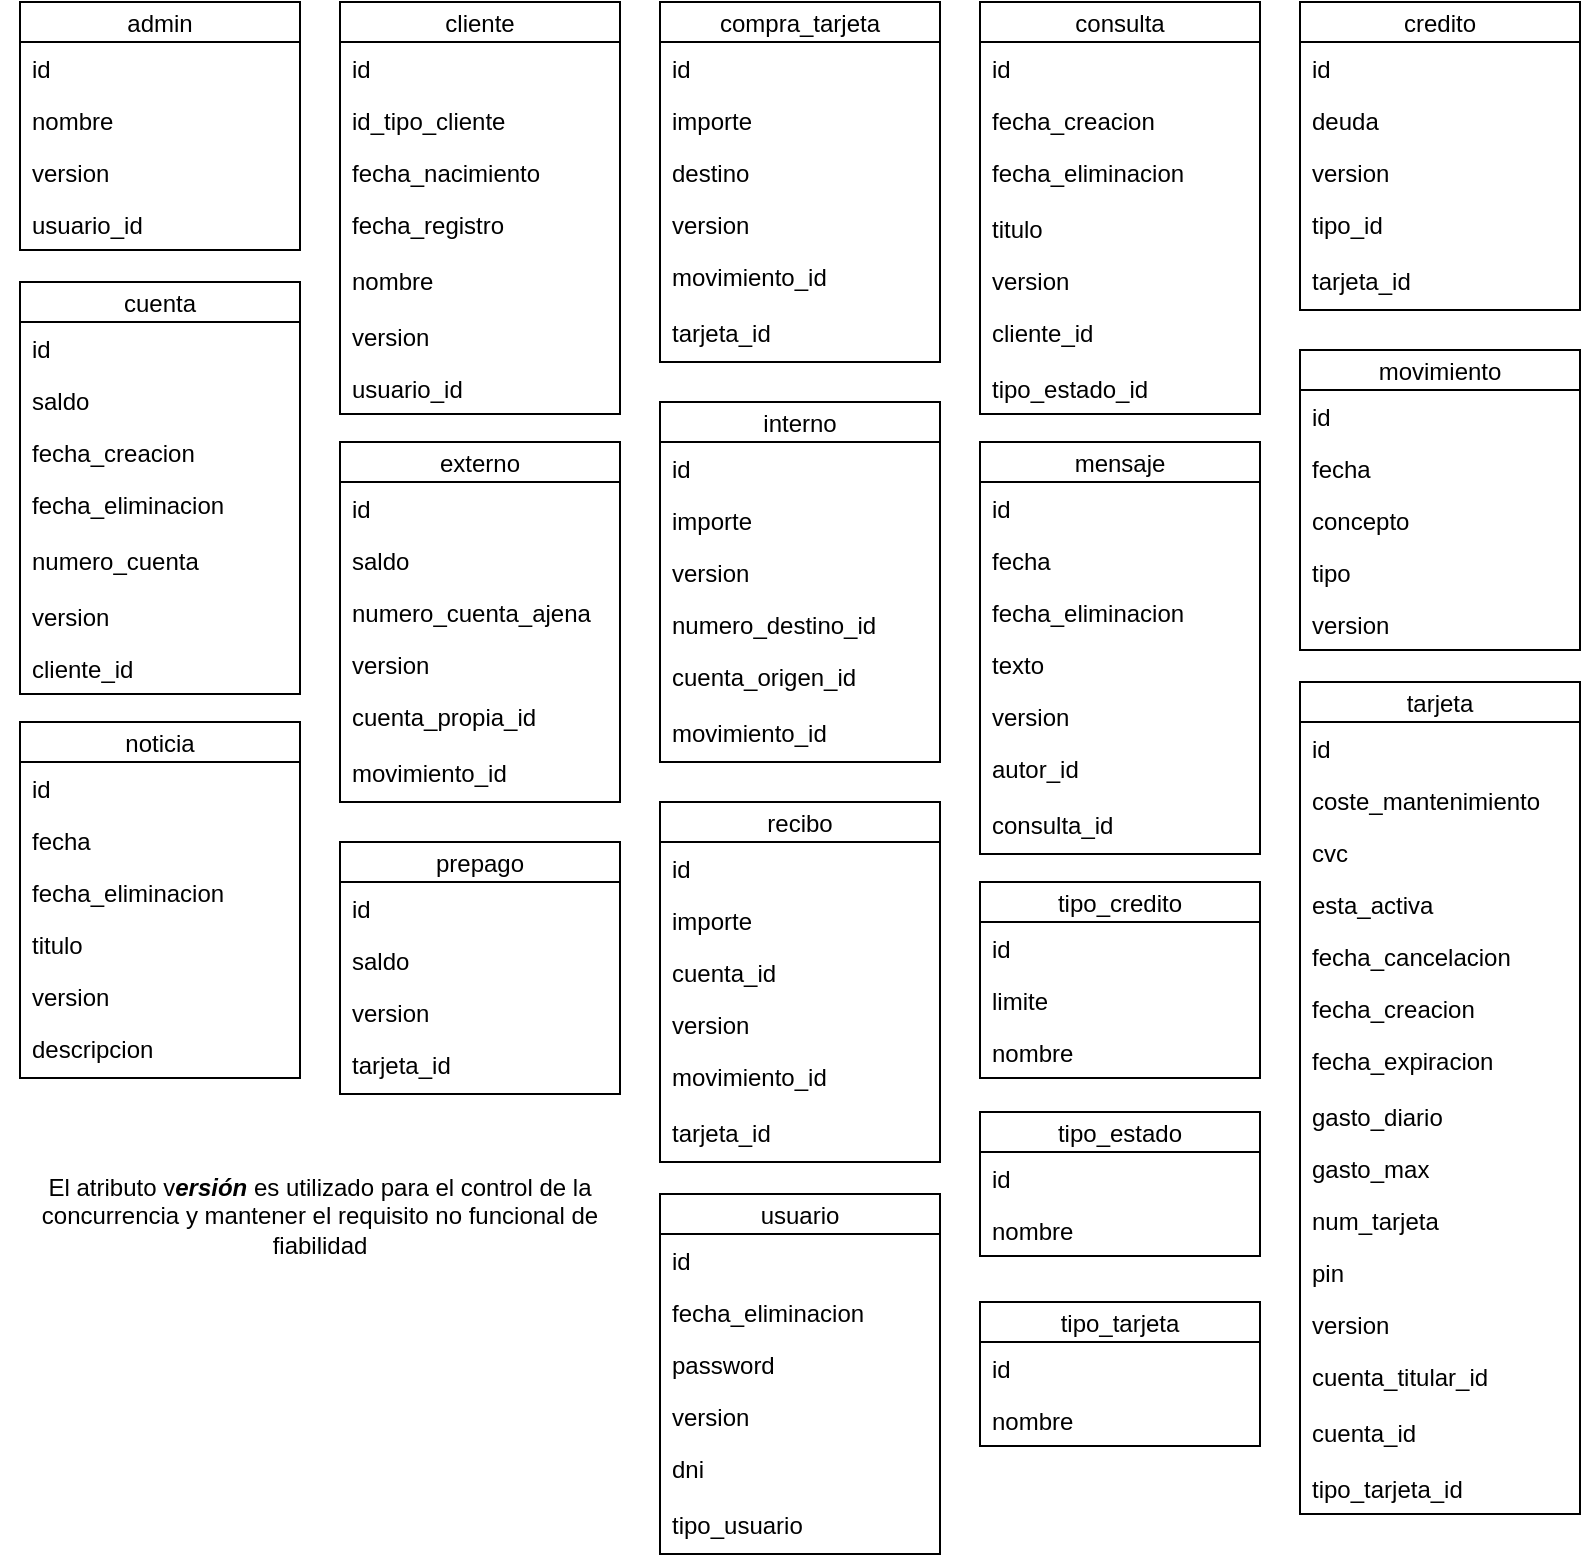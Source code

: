 <mxfile version="13.9.9" type="device"><diagram id="aLubkOLOiMjv6k60aFOc" name="Página-1"><mxGraphModel dx="1086" dy="816" grid="1" gridSize="10" guides="1" tooltips="1" connect="1" arrows="1" fold="1" page="1" pageScale="1" pageWidth="827" pageHeight="1169" math="0" shadow="0"><root><mxCell id="0"/><mxCell id="1" parent="0"/><mxCell id="wa8xPoqSaQQKz2YlcXYJ-1" value="admin" style="swimlane;fontStyle=0;childLayout=stackLayout;horizontal=1;startSize=20;fillColor=none;horizontalStack=0;resizeParent=1;resizeParentMax=0;resizeLast=0;collapsible=1;marginBottom=0;" parent="1" vertex="1"><mxGeometry x="30" y="30" width="140" height="124" as="geometry"/></mxCell><mxCell id="wa8xPoqSaQQKz2YlcXYJ-2" value="id" style="text;strokeColor=none;fillColor=none;align=left;verticalAlign=top;spacingLeft=4;spacingRight=4;overflow=hidden;rotatable=0;points=[[0,0.5],[1,0.5]];portConstraint=eastwest;" parent="wa8xPoqSaQQKz2YlcXYJ-1" vertex="1"><mxGeometry y="20" width="140" height="26" as="geometry"/></mxCell><mxCell id="wa8xPoqSaQQKz2YlcXYJ-3" value="nombre" style="text;strokeColor=none;fillColor=none;align=left;verticalAlign=top;spacingLeft=4;spacingRight=4;overflow=hidden;rotatable=0;points=[[0,0.5],[1,0.5]];portConstraint=eastwest;" parent="wa8xPoqSaQQKz2YlcXYJ-1" vertex="1"><mxGeometry y="46" width="140" height="26" as="geometry"/></mxCell><mxCell id="wa8xPoqSaQQKz2YlcXYJ-4" value="version" style="text;strokeColor=none;fillColor=none;align=left;verticalAlign=top;spacingLeft=4;spacingRight=4;overflow=hidden;rotatable=0;points=[[0,0.5],[1,0.5]];portConstraint=eastwest;" parent="wa8xPoqSaQQKz2YlcXYJ-1" vertex="1"><mxGeometry y="72" width="140" height="26" as="geometry"/></mxCell><mxCell id="wa8xPoqSaQQKz2YlcXYJ-8" value="usuario_id" style="text;strokeColor=none;fillColor=none;align=left;verticalAlign=top;spacingLeft=4;spacingRight=4;overflow=hidden;rotatable=0;points=[[0,0.5],[1,0.5]];portConstraint=eastwest;" parent="wa8xPoqSaQQKz2YlcXYJ-1" vertex="1"><mxGeometry y="98" width="140" height="26" as="geometry"/></mxCell><mxCell id="wa8xPoqSaQQKz2YlcXYJ-9" value="El atributo v&lt;b&gt;&lt;i&gt;ersión&lt;/i&gt;&lt;/b&gt; es utilizado para el control de la concurrencia y mantener el requisito no funcional de fiabilidad" style="text;html=1;strokeColor=none;fillColor=none;align=center;verticalAlign=middle;whiteSpace=wrap;rounded=0;" parent="1" vertex="1"><mxGeometry x="20" y="617" width="320" height="40" as="geometry"/></mxCell><mxCell id="wa8xPoqSaQQKz2YlcXYJ-10" value="cliente" style="swimlane;fontStyle=0;childLayout=stackLayout;horizontal=1;startSize=20;fillColor=none;horizontalStack=0;resizeParent=1;resizeParentMax=0;resizeLast=0;collapsible=1;marginBottom=0;" parent="1" vertex="1"><mxGeometry x="190" y="30" width="140" height="206" as="geometry"/></mxCell><mxCell id="wa8xPoqSaQQKz2YlcXYJ-11" value="id" style="text;strokeColor=none;fillColor=none;align=left;verticalAlign=top;spacingLeft=4;spacingRight=4;overflow=hidden;rotatable=0;points=[[0,0.5],[1,0.5]];portConstraint=eastwest;" parent="wa8xPoqSaQQKz2YlcXYJ-10" vertex="1"><mxGeometry y="20" width="140" height="26" as="geometry"/></mxCell><mxCell id="wa8xPoqSaQQKz2YlcXYJ-12" value="id_tipo_cliente" style="text;strokeColor=none;fillColor=none;align=left;verticalAlign=top;spacingLeft=4;spacingRight=4;overflow=hidden;rotatable=0;points=[[0,0.5],[1,0.5]];portConstraint=eastwest;" parent="wa8xPoqSaQQKz2YlcXYJ-10" vertex="1"><mxGeometry y="46" width="140" height="26" as="geometry"/></mxCell><mxCell id="wa8xPoqSaQQKz2YlcXYJ-15" value="fecha_nacimiento" style="text;strokeColor=none;fillColor=none;align=left;verticalAlign=top;spacingLeft=4;spacingRight=4;overflow=hidden;rotatable=0;points=[[0,0.5],[1,0.5]];portConstraint=eastwest;" parent="wa8xPoqSaQQKz2YlcXYJ-10" vertex="1"><mxGeometry y="72" width="140" height="26" as="geometry"/></mxCell><mxCell id="wa8xPoqSaQQKz2YlcXYJ-16" value="fecha_registro" style="text;strokeColor=none;fillColor=none;align=left;verticalAlign=top;spacingLeft=4;spacingRight=4;overflow=hidden;rotatable=0;points=[[0,0.5],[1,0.5]];portConstraint=eastwest;" parent="wa8xPoqSaQQKz2YlcXYJ-10" vertex="1"><mxGeometry y="98" width="140" height="28" as="geometry"/></mxCell><mxCell id="wa8xPoqSaQQKz2YlcXYJ-17" value="nombre" style="text;strokeColor=none;fillColor=none;align=left;verticalAlign=top;spacingLeft=4;spacingRight=4;overflow=hidden;rotatable=0;points=[[0,0.5],[1,0.5]];portConstraint=eastwest;" parent="wa8xPoqSaQQKz2YlcXYJ-10" vertex="1"><mxGeometry y="126" width="140" height="28" as="geometry"/></mxCell><mxCell id="wa8xPoqSaQQKz2YlcXYJ-13" value="version" style="text;strokeColor=none;fillColor=none;align=left;verticalAlign=top;spacingLeft=4;spacingRight=4;overflow=hidden;rotatable=0;points=[[0,0.5],[1,0.5]];portConstraint=eastwest;" parent="wa8xPoqSaQQKz2YlcXYJ-10" vertex="1"><mxGeometry y="154" width="140" height="26" as="geometry"/></mxCell><mxCell id="wa8xPoqSaQQKz2YlcXYJ-14" value="usuario_id" style="text;strokeColor=none;fillColor=none;align=left;verticalAlign=top;spacingLeft=4;spacingRight=4;overflow=hidden;rotatable=0;points=[[0,0.5],[1,0.5]];portConstraint=eastwest;" parent="wa8xPoqSaQQKz2YlcXYJ-10" vertex="1"><mxGeometry y="180" width="140" height="26" as="geometry"/></mxCell><mxCell id="wa8xPoqSaQQKz2YlcXYJ-18" value="compra_tarjeta" style="swimlane;fontStyle=0;childLayout=stackLayout;horizontal=1;startSize=20;fillColor=none;horizontalStack=0;resizeParent=1;resizeParentMax=0;resizeLast=0;collapsible=1;marginBottom=0;" parent="1" vertex="1"><mxGeometry x="350" y="30" width="140" height="180" as="geometry"/></mxCell><mxCell id="wa8xPoqSaQQKz2YlcXYJ-19" value="id" style="text;strokeColor=none;fillColor=none;align=left;verticalAlign=top;spacingLeft=4;spacingRight=4;overflow=hidden;rotatable=0;points=[[0,0.5],[1,0.5]];portConstraint=eastwest;" parent="wa8xPoqSaQQKz2YlcXYJ-18" vertex="1"><mxGeometry y="20" width="140" height="26" as="geometry"/></mxCell><mxCell id="wa8xPoqSaQQKz2YlcXYJ-20" value="importe" style="text;strokeColor=none;fillColor=none;align=left;verticalAlign=top;spacingLeft=4;spacingRight=4;overflow=hidden;rotatable=0;points=[[0,0.5],[1,0.5]];portConstraint=eastwest;" parent="wa8xPoqSaQQKz2YlcXYJ-18" vertex="1"><mxGeometry y="46" width="140" height="26" as="geometry"/></mxCell><mxCell id="wa8xPoqSaQQKz2YlcXYJ-21" value="destino" style="text;strokeColor=none;fillColor=none;align=left;verticalAlign=top;spacingLeft=4;spacingRight=4;overflow=hidden;rotatable=0;points=[[0,0.5],[1,0.5]];portConstraint=eastwest;" parent="wa8xPoqSaQQKz2YlcXYJ-18" vertex="1"><mxGeometry y="72" width="140" height="26" as="geometry"/></mxCell><mxCell id="wa8xPoqSaQQKz2YlcXYJ-24" value="version" style="text;strokeColor=none;fillColor=none;align=left;verticalAlign=top;spacingLeft=4;spacingRight=4;overflow=hidden;rotatable=0;points=[[0,0.5],[1,0.5]];portConstraint=eastwest;" parent="wa8xPoqSaQQKz2YlcXYJ-18" vertex="1"><mxGeometry y="98" width="140" height="26" as="geometry"/></mxCell><mxCell id="wa8xPoqSaQQKz2YlcXYJ-22" value="movimiento_id" style="text;strokeColor=none;fillColor=none;align=left;verticalAlign=top;spacingLeft=4;spacingRight=4;overflow=hidden;rotatable=0;points=[[0,0.5],[1,0.5]];portConstraint=eastwest;" parent="wa8xPoqSaQQKz2YlcXYJ-18" vertex="1"><mxGeometry y="124" width="140" height="28" as="geometry"/></mxCell><mxCell id="wa8xPoqSaQQKz2YlcXYJ-23" value="tarjeta_id" style="text;strokeColor=none;fillColor=none;align=left;verticalAlign=top;spacingLeft=4;spacingRight=4;overflow=hidden;rotatable=0;points=[[0,0.5],[1,0.5]];portConstraint=eastwest;" parent="wa8xPoqSaQQKz2YlcXYJ-18" vertex="1"><mxGeometry y="152" width="140" height="28" as="geometry"/></mxCell><mxCell id="wa8xPoqSaQQKz2YlcXYJ-26" value="consulta" style="swimlane;fontStyle=0;childLayout=stackLayout;horizontal=1;startSize=20;fillColor=none;horizontalStack=0;resizeParent=1;resizeParentMax=0;resizeLast=0;collapsible=1;marginBottom=0;" parent="1" vertex="1"><mxGeometry x="510" y="30" width="140" height="206" as="geometry"/></mxCell><mxCell id="wa8xPoqSaQQKz2YlcXYJ-27" value="id" style="text;strokeColor=none;fillColor=none;align=left;verticalAlign=top;spacingLeft=4;spacingRight=4;overflow=hidden;rotatable=0;points=[[0,0.5],[1,0.5]];portConstraint=eastwest;" parent="wa8xPoqSaQQKz2YlcXYJ-26" vertex="1"><mxGeometry y="20" width="140" height="26" as="geometry"/></mxCell><mxCell id="wa8xPoqSaQQKz2YlcXYJ-29" value="fecha_creacion" style="text;strokeColor=none;fillColor=none;align=left;verticalAlign=top;spacingLeft=4;spacingRight=4;overflow=hidden;rotatable=0;points=[[0,0.5],[1,0.5]];portConstraint=eastwest;" parent="wa8xPoqSaQQKz2YlcXYJ-26" vertex="1"><mxGeometry y="46" width="140" height="26" as="geometry"/></mxCell><mxCell id="wa8xPoqSaQQKz2YlcXYJ-30" value="fecha_eliminacion" style="text;strokeColor=none;fillColor=none;align=left;verticalAlign=top;spacingLeft=4;spacingRight=4;overflow=hidden;rotatable=0;points=[[0,0.5],[1,0.5]];portConstraint=eastwest;" parent="wa8xPoqSaQQKz2YlcXYJ-26" vertex="1"><mxGeometry y="72" width="140" height="28" as="geometry"/></mxCell><mxCell id="wa8xPoqSaQQKz2YlcXYJ-28" value="titulo" style="text;strokeColor=none;fillColor=none;align=left;verticalAlign=top;spacingLeft=4;spacingRight=4;overflow=hidden;rotatable=0;points=[[0,0.5],[1,0.5]];portConstraint=eastwest;" parent="wa8xPoqSaQQKz2YlcXYJ-26" vertex="1"><mxGeometry y="100" width="140" height="26" as="geometry"/></mxCell><mxCell id="wa8xPoqSaQQKz2YlcXYJ-32" value="version" style="text;strokeColor=none;fillColor=none;align=left;verticalAlign=top;spacingLeft=4;spacingRight=4;overflow=hidden;rotatable=0;points=[[0,0.5],[1,0.5]];portConstraint=eastwest;" parent="wa8xPoqSaQQKz2YlcXYJ-26" vertex="1"><mxGeometry y="126" width="140" height="26" as="geometry"/></mxCell><mxCell id="wa8xPoqSaQQKz2YlcXYJ-31" value="cliente_id" style="text;strokeColor=none;fillColor=none;align=left;verticalAlign=top;spacingLeft=4;spacingRight=4;overflow=hidden;rotatable=0;points=[[0,0.5],[1,0.5]];portConstraint=eastwest;" parent="wa8xPoqSaQQKz2YlcXYJ-26" vertex="1"><mxGeometry y="152" width="140" height="28" as="geometry"/></mxCell><mxCell id="wa8xPoqSaQQKz2YlcXYJ-33" value="tipo_estado_id" style="text;strokeColor=none;fillColor=none;align=left;verticalAlign=top;spacingLeft=4;spacingRight=4;overflow=hidden;rotatable=0;points=[[0,0.5],[1,0.5]];portConstraint=eastwest;" parent="wa8xPoqSaQQKz2YlcXYJ-26" vertex="1"><mxGeometry y="180" width="140" height="26" as="geometry"/></mxCell><mxCell id="wa8xPoqSaQQKz2YlcXYJ-34" value="credito" style="swimlane;fontStyle=0;childLayout=stackLayout;horizontal=1;startSize=20;fillColor=none;horizontalStack=0;resizeParent=1;resizeParentMax=0;resizeLast=0;collapsible=1;marginBottom=0;" parent="1" vertex="1"><mxGeometry x="670" y="30" width="140" height="154" as="geometry"/></mxCell><mxCell id="wa8xPoqSaQQKz2YlcXYJ-35" value="id" style="text;strokeColor=none;fillColor=none;align=left;verticalAlign=top;spacingLeft=4;spacingRight=4;overflow=hidden;rotatable=0;points=[[0,0.5],[1,0.5]];portConstraint=eastwest;" parent="wa8xPoqSaQQKz2YlcXYJ-34" vertex="1"><mxGeometry y="20" width="140" height="26" as="geometry"/></mxCell><mxCell id="wa8xPoqSaQQKz2YlcXYJ-36" value="deuda" style="text;strokeColor=none;fillColor=none;align=left;verticalAlign=top;spacingLeft=4;spacingRight=4;overflow=hidden;rotatable=0;points=[[0,0.5],[1,0.5]];portConstraint=eastwest;" parent="wa8xPoqSaQQKz2YlcXYJ-34" vertex="1"><mxGeometry y="46" width="140" height="26" as="geometry"/></mxCell><mxCell id="wa8xPoqSaQQKz2YlcXYJ-38" value="version" style="text;strokeColor=none;fillColor=none;align=left;verticalAlign=top;spacingLeft=4;spacingRight=4;overflow=hidden;rotatable=0;points=[[0,0.5],[1,0.5]];portConstraint=eastwest;" parent="wa8xPoqSaQQKz2YlcXYJ-34" vertex="1"><mxGeometry y="72" width="140" height="26" as="geometry"/></mxCell><mxCell id="wa8xPoqSaQQKz2YlcXYJ-39" value="tipo_id" style="text;strokeColor=none;fillColor=none;align=left;verticalAlign=top;spacingLeft=4;spacingRight=4;overflow=hidden;rotatable=0;points=[[0,0.5],[1,0.5]];portConstraint=eastwest;" parent="wa8xPoqSaQQKz2YlcXYJ-34" vertex="1"><mxGeometry y="98" width="140" height="28" as="geometry"/></mxCell><mxCell id="wa8xPoqSaQQKz2YlcXYJ-40" value="tarjeta_id" style="text;strokeColor=none;fillColor=none;align=left;verticalAlign=top;spacingLeft=4;spacingRight=4;overflow=hidden;rotatable=0;points=[[0,0.5],[1,0.5]];portConstraint=eastwest;" parent="wa8xPoqSaQQKz2YlcXYJ-34" vertex="1"><mxGeometry y="126" width="140" height="28" as="geometry"/></mxCell><mxCell id="wa8xPoqSaQQKz2YlcXYJ-41" value="cuenta" style="swimlane;fontStyle=0;childLayout=stackLayout;horizontal=1;startSize=20;fillColor=none;horizontalStack=0;resizeParent=1;resizeParentMax=0;resizeLast=0;collapsible=1;marginBottom=0;" parent="1" vertex="1"><mxGeometry x="30" y="170" width="140" height="206" as="geometry"/></mxCell><mxCell id="wa8xPoqSaQQKz2YlcXYJ-42" value="id" style="text;strokeColor=none;fillColor=none;align=left;verticalAlign=top;spacingLeft=4;spacingRight=4;overflow=hidden;rotatable=0;points=[[0,0.5],[1,0.5]];portConstraint=eastwest;" parent="wa8xPoqSaQQKz2YlcXYJ-41" vertex="1"><mxGeometry y="20" width="140" height="26" as="geometry"/></mxCell><mxCell id="wa8xPoqSaQQKz2YlcXYJ-43" value="saldo" style="text;strokeColor=none;fillColor=none;align=left;verticalAlign=top;spacingLeft=4;spacingRight=4;overflow=hidden;rotatable=0;points=[[0,0.5],[1,0.5]];portConstraint=eastwest;" parent="wa8xPoqSaQQKz2YlcXYJ-41" vertex="1"><mxGeometry y="46" width="140" height="26" as="geometry"/></mxCell><mxCell id="wa8xPoqSaQQKz2YlcXYJ-44" value="fecha_creacion" style="text;strokeColor=none;fillColor=none;align=left;verticalAlign=top;spacingLeft=4;spacingRight=4;overflow=hidden;rotatable=0;points=[[0,0.5],[1,0.5]];portConstraint=eastwest;" parent="wa8xPoqSaQQKz2YlcXYJ-41" vertex="1"><mxGeometry y="72" width="140" height="26" as="geometry"/></mxCell><mxCell id="wa8xPoqSaQQKz2YlcXYJ-45" value="fecha_eliminacion" style="text;strokeColor=none;fillColor=none;align=left;verticalAlign=top;spacingLeft=4;spacingRight=4;overflow=hidden;rotatable=0;points=[[0,0.5],[1,0.5]];portConstraint=eastwest;" parent="wa8xPoqSaQQKz2YlcXYJ-41" vertex="1"><mxGeometry y="98" width="140" height="28" as="geometry"/></mxCell><mxCell id="wa8xPoqSaQQKz2YlcXYJ-46" value="numero_cuenta" style="text;strokeColor=none;fillColor=none;align=left;verticalAlign=top;spacingLeft=4;spacingRight=4;overflow=hidden;rotatable=0;points=[[0,0.5],[1,0.5]];portConstraint=eastwest;" parent="wa8xPoqSaQQKz2YlcXYJ-41" vertex="1"><mxGeometry y="126" width="140" height="28" as="geometry"/></mxCell><mxCell id="wa8xPoqSaQQKz2YlcXYJ-47" value="version" style="text;strokeColor=none;fillColor=none;align=left;verticalAlign=top;spacingLeft=4;spacingRight=4;overflow=hidden;rotatable=0;points=[[0,0.5],[1,0.5]];portConstraint=eastwest;" parent="wa8xPoqSaQQKz2YlcXYJ-41" vertex="1"><mxGeometry y="154" width="140" height="26" as="geometry"/></mxCell><mxCell id="wa8xPoqSaQQKz2YlcXYJ-48" value="cliente_id" style="text;strokeColor=none;fillColor=none;align=left;verticalAlign=top;spacingLeft=4;spacingRight=4;overflow=hidden;rotatable=0;points=[[0,0.5],[1,0.5]];portConstraint=eastwest;" parent="wa8xPoqSaQQKz2YlcXYJ-41" vertex="1"><mxGeometry y="180" width="140" height="26" as="geometry"/></mxCell><mxCell id="wa8xPoqSaQQKz2YlcXYJ-49" value="externo" style="swimlane;fontStyle=0;childLayout=stackLayout;horizontal=1;startSize=20;fillColor=none;horizontalStack=0;resizeParent=1;resizeParentMax=0;resizeLast=0;collapsible=1;marginBottom=0;" parent="1" vertex="1"><mxGeometry x="190" y="250" width="140" height="180" as="geometry"/></mxCell><mxCell id="wa8xPoqSaQQKz2YlcXYJ-50" value="id" style="text;strokeColor=none;fillColor=none;align=left;verticalAlign=top;spacingLeft=4;spacingRight=4;overflow=hidden;rotatable=0;points=[[0,0.5],[1,0.5]];portConstraint=eastwest;" parent="wa8xPoqSaQQKz2YlcXYJ-49" vertex="1"><mxGeometry y="20" width="140" height="26" as="geometry"/></mxCell><mxCell id="wa8xPoqSaQQKz2YlcXYJ-51" value="saldo" style="text;strokeColor=none;fillColor=none;align=left;verticalAlign=top;spacingLeft=4;spacingRight=4;overflow=hidden;rotatable=0;points=[[0,0.5],[1,0.5]];portConstraint=eastwest;" parent="wa8xPoqSaQQKz2YlcXYJ-49" vertex="1"><mxGeometry y="46" width="140" height="26" as="geometry"/></mxCell><mxCell id="wa8xPoqSaQQKz2YlcXYJ-52" value="numero_cuenta_ajena" style="text;strokeColor=none;fillColor=none;align=left;verticalAlign=top;spacingLeft=4;spacingRight=4;overflow=hidden;rotatable=0;points=[[0,0.5],[1,0.5]];portConstraint=eastwest;" parent="wa8xPoqSaQQKz2YlcXYJ-49" vertex="1"><mxGeometry y="72" width="140" height="26" as="geometry"/></mxCell><mxCell id="wa8xPoqSaQQKz2YlcXYJ-55" value="version" style="text;strokeColor=none;fillColor=none;align=left;verticalAlign=top;spacingLeft=4;spacingRight=4;overflow=hidden;rotatable=0;points=[[0,0.5],[1,0.5]];portConstraint=eastwest;" parent="wa8xPoqSaQQKz2YlcXYJ-49" vertex="1"><mxGeometry y="98" width="140" height="26" as="geometry"/></mxCell><mxCell id="wa8xPoqSaQQKz2YlcXYJ-53" value="cuenta_propia_id" style="text;strokeColor=none;fillColor=none;align=left;verticalAlign=top;spacingLeft=4;spacingRight=4;overflow=hidden;rotatable=0;points=[[0,0.5],[1,0.5]];portConstraint=eastwest;" parent="wa8xPoqSaQQKz2YlcXYJ-49" vertex="1"><mxGeometry y="124" width="140" height="28" as="geometry"/></mxCell><mxCell id="wa8xPoqSaQQKz2YlcXYJ-54" value="movimiento_id" style="text;strokeColor=none;fillColor=none;align=left;verticalAlign=top;spacingLeft=4;spacingRight=4;overflow=hidden;rotatable=0;points=[[0,0.5],[1,0.5]];portConstraint=eastwest;" parent="wa8xPoqSaQQKz2YlcXYJ-49" vertex="1"><mxGeometry y="152" width="140" height="28" as="geometry"/></mxCell><mxCell id="wa8xPoqSaQQKz2YlcXYJ-57" value="interno" style="swimlane;fontStyle=0;childLayout=stackLayout;horizontal=1;startSize=20;fillColor=none;horizontalStack=0;resizeParent=1;resizeParentMax=0;resizeLast=0;collapsible=1;marginBottom=0;" parent="1" vertex="1"><mxGeometry x="350" y="230" width="140" height="180" as="geometry"/></mxCell><mxCell id="wa8xPoqSaQQKz2YlcXYJ-58" value="id" style="text;strokeColor=none;fillColor=none;align=left;verticalAlign=top;spacingLeft=4;spacingRight=4;overflow=hidden;rotatable=0;points=[[0,0.5],[1,0.5]];portConstraint=eastwest;" parent="wa8xPoqSaQQKz2YlcXYJ-57" vertex="1"><mxGeometry y="20" width="140" height="26" as="geometry"/></mxCell><mxCell id="wa8xPoqSaQQKz2YlcXYJ-59" value="importe" style="text;strokeColor=none;fillColor=none;align=left;verticalAlign=top;spacingLeft=4;spacingRight=4;overflow=hidden;rotatable=0;points=[[0,0.5],[1,0.5]];portConstraint=eastwest;" parent="wa8xPoqSaQQKz2YlcXYJ-57" vertex="1"><mxGeometry y="46" width="140" height="26" as="geometry"/></mxCell><mxCell id="wa8xPoqSaQQKz2YlcXYJ-61" value="version" style="text;strokeColor=none;fillColor=none;align=left;verticalAlign=top;spacingLeft=4;spacingRight=4;overflow=hidden;rotatable=0;points=[[0,0.5],[1,0.5]];portConstraint=eastwest;" parent="wa8xPoqSaQQKz2YlcXYJ-57" vertex="1"><mxGeometry y="72" width="140" height="26" as="geometry"/></mxCell><mxCell id="wa8xPoqSaQQKz2YlcXYJ-60" value="numero_destino_id" style="text;strokeColor=none;fillColor=none;align=left;verticalAlign=top;spacingLeft=4;spacingRight=4;overflow=hidden;rotatable=0;points=[[0,0.5],[1,0.5]];portConstraint=eastwest;" parent="wa8xPoqSaQQKz2YlcXYJ-57" vertex="1"><mxGeometry y="98" width="140" height="26" as="geometry"/></mxCell><mxCell id="wa8xPoqSaQQKz2YlcXYJ-62" value="cuenta_origen_id" style="text;strokeColor=none;fillColor=none;align=left;verticalAlign=top;spacingLeft=4;spacingRight=4;overflow=hidden;rotatable=0;points=[[0,0.5],[1,0.5]];portConstraint=eastwest;" parent="wa8xPoqSaQQKz2YlcXYJ-57" vertex="1"><mxGeometry y="124" width="140" height="28" as="geometry"/></mxCell><mxCell id="wa8xPoqSaQQKz2YlcXYJ-63" value="movimiento_id" style="text;strokeColor=none;fillColor=none;align=left;verticalAlign=top;spacingLeft=4;spacingRight=4;overflow=hidden;rotatable=0;points=[[0,0.5],[1,0.5]];portConstraint=eastwest;" parent="wa8xPoqSaQQKz2YlcXYJ-57" vertex="1"><mxGeometry y="152" width="140" height="28" as="geometry"/></mxCell><mxCell id="wa8xPoqSaQQKz2YlcXYJ-64" value="mensaje" style="swimlane;fontStyle=0;childLayout=stackLayout;horizontal=1;startSize=20;fillColor=none;horizontalStack=0;resizeParent=1;resizeParentMax=0;resizeLast=0;collapsible=1;marginBottom=0;" parent="1" vertex="1"><mxGeometry x="510" y="250" width="140" height="206" as="geometry"/></mxCell><mxCell id="wa8xPoqSaQQKz2YlcXYJ-65" value="id" style="text;strokeColor=none;fillColor=none;align=left;verticalAlign=top;spacingLeft=4;spacingRight=4;overflow=hidden;rotatable=0;points=[[0,0.5],[1,0.5]];portConstraint=eastwest;" parent="wa8xPoqSaQQKz2YlcXYJ-64" vertex="1"><mxGeometry y="20" width="140" height="26" as="geometry"/></mxCell><mxCell id="wa8xPoqSaQQKz2YlcXYJ-66" value="fecha" style="text;strokeColor=none;fillColor=none;align=left;verticalAlign=top;spacingLeft=4;spacingRight=4;overflow=hidden;rotatable=0;points=[[0,0.5],[1,0.5]];portConstraint=eastwest;" parent="wa8xPoqSaQQKz2YlcXYJ-64" vertex="1"><mxGeometry y="46" width="140" height="26" as="geometry"/></mxCell><mxCell id="wa8xPoqSaQQKz2YlcXYJ-68" value="fecha_eliminacion" style="text;strokeColor=none;fillColor=none;align=left;verticalAlign=top;spacingLeft=4;spacingRight=4;overflow=hidden;rotatable=0;points=[[0,0.5],[1,0.5]];portConstraint=eastwest;" parent="wa8xPoqSaQQKz2YlcXYJ-64" vertex="1"><mxGeometry y="72" width="140" height="26" as="geometry"/></mxCell><mxCell id="wa8xPoqSaQQKz2YlcXYJ-67" value="texto" style="text;strokeColor=none;fillColor=none;align=left;verticalAlign=top;spacingLeft=4;spacingRight=4;overflow=hidden;rotatable=0;points=[[0,0.5],[1,0.5]];portConstraint=eastwest;" parent="wa8xPoqSaQQKz2YlcXYJ-64" vertex="1"><mxGeometry y="98" width="140" height="26" as="geometry"/></mxCell><mxCell id="wa8xPoqSaQQKz2YlcXYJ-71" value="version" style="text;strokeColor=none;fillColor=none;align=left;verticalAlign=top;spacingLeft=4;spacingRight=4;overflow=hidden;rotatable=0;points=[[0,0.5],[1,0.5]];portConstraint=eastwest;" parent="wa8xPoqSaQQKz2YlcXYJ-64" vertex="1"><mxGeometry y="124" width="140" height="26" as="geometry"/></mxCell><mxCell id="wa8xPoqSaQQKz2YlcXYJ-69" value="autor_id" style="text;strokeColor=none;fillColor=none;align=left;verticalAlign=top;spacingLeft=4;spacingRight=4;overflow=hidden;rotatable=0;points=[[0,0.5],[1,0.5]];portConstraint=eastwest;" parent="wa8xPoqSaQQKz2YlcXYJ-64" vertex="1"><mxGeometry y="150" width="140" height="28" as="geometry"/></mxCell><mxCell id="wa8xPoqSaQQKz2YlcXYJ-70" value="consulta_id" style="text;strokeColor=none;fillColor=none;align=left;verticalAlign=top;spacingLeft=4;spacingRight=4;overflow=hidden;rotatable=0;points=[[0,0.5],[1,0.5]];portConstraint=eastwest;" parent="wa8xPoqSaQQKz2YlcXYJ-64" vertex="1"><mxGeometry y="178" width="140" height="28" as="geometry"/></mxCell><mxCell id="wa8xPoqSaQQKz2YlcXYJ-72" value="movimiento" style="swimlane;fontStyle=0;childLayout=stackLayout;horizontal=1;startSize=20;fillColor=none;horizontalStack=0;resizeParent=1;resizeParentMax=0;resizeLast=0;collapsible=1;marginBottom=0;" parent="1" vertex="1"><mxGeometry x="670" y="204" width="140" height="150" as="geometry"/></mxCell><mxCell id="wa8xPoqSaQQKz2YlcXYJ-73" value="id" style="text;strokeColor=none;fillColor=none;align=left;verticalAlign=top;spacingLeft=4;spacingRight=4;overflow=hidden;rotatable=0;points=[[0,0.5],[1,0.5]];portConstraint=eastwest;" parent="wa8xPoqSaQQKz2YlcXYJ-72" vertex="1"><mxGeometry y="20" width="140" height="26" as="geometry"/></mxCell><mxCell id="wa8xPoqSaQQKz2YlcXYJ-74" value="fecha" style="text;strokeColor=none;fillColor=none;align=left;verticalAlign=top;spacingLeft=4;spacingRight=4;overflow=hidden;rotatable=0;points=[[0,0.5],[1,0.5]];portConstraint=eastwest;" parent="wa8xPoqSaQQKz2YlcXYJ-72" vertex="1"><mxGeometry y="46" width="140" height="26" as="geometry"/></mxCell><mxCell id="wa8xPoqSaQQKz2YlcXYJ-75" value="concepto" style="text;strokeColor=none;fillColor=none;align=left;verticalAlign=top;spacingLeft=4;spacingRight=4;overflow=hidden;rotatable=0;points=[[0,0.5],[1,0.5]];portConstraint=eastwest;" parent="wa8xPoqSaQQKz2YlcXYJ-72" vertex="1"><mxGeometry y="72" width="140" height="26" as="geometry"/></mxCell><mxCell id="wa8xPoqSaQQKz2YlcXYJ-76" value="tipo" style="text;strokeColor=none;fillColor=none;align=left;verticalAlign=top;spacingLeft=4;spacingRight=4;overflow=hidden;rotatable=0;points=[[0,0.5],[1,0.5]];portConstraint=eastwest;" parent="wa8xPoqSaQQKz2YlcXYJ-72" vertex="1"><mxGeometry y="98" width="140" height="26" as="geometry"/></mxCell><mxCell id="wa8xPoqSaQQKz2YlcXYJ-77" value="version" style="text;strokeColor=none;fillColor=none;align=left;verticalAlign=top;spacingLeft=4;spacingRight=4;overflow=hidden;rotatable=0;points=[[0,0.5],[1,0.5]];portConstraint=eastwest;" parent="wa8xPoqSaQQKz2YlcXYJ-72" vertex="1"><mxGeometry y="124" width="140" height="26" as="geometry"/></mxCell><mxCell id="wa8xPoqSaQQKz2YlcXYJ-80" value="noticia" style="swimlane;fontStyle=0;childLayout=stackLayout;horizontal=1;startSize=20;fillColor=none;horizontalStack=0;resizeParent=1;resizeParentMax=0;resizeLast=0;collapsible=1;marginBottom=0;" parent="1" vertex="1"><mxGeometry x="30" y="390" width="140" height="178" as="geometry"/></mxCell><mxCell id="wa8xPoqSaQQKz2YlcXYJ-81" value="id" style="text;strokeColor=none;fillColor=none;align=left;verticalAlign=top;spacingLeft=4;spacingRight=4;overflow=hidden;rotatable=0;points=[[0,0.5],[1,0.5]];portConstraint=eastwest;" parent="wa8xPoqSaQQKz2YlcXYJ-80" vertex="1"><mxGeometry y="20" width="140" height="26" as="geometry"/></mxCell><mxCell id="wa8xPoqSaQQKz2YlcXYJ-82" value="fecha" style="text;strokeColor=none;fillColor=none;align=left;verticalAlign=top;spacingLeft=4;spacingRight=4;overflow=hidden;rotatable=0;points=[[0,0.5],[1,0.5]];portConstraint=eastwest;" parent="wa8xPoqSaQQKz2YlcXYJ-80" vertex="1"><mxGeometry y="46" width="140" height="26" as="geometry"/></mxCell><mxCell id="wa8xPoqSaQQKz2YlcXYJ-83" value="fecha_eliminacion" style="text;strokeColor=none;fillColor=none;align=left;verticalAlign=top;spacingLeft=4;spacingRight=4;overflow=hidden;rotatable=0;points=[[0,0.5],[1,0.5]];portConstraint=eastwest;" parent="wa8xPoqSaQQKz2YlcXYJ-80" vertex="1"><mxGeometry y="72" width="140" height="26" as="geometry"/></mxCell><mxCell id="wa8xPoqSaQQKz2YlcXYJ-84" value="titulo" style="text;strokeColor=none;fillColor=none;align=left;verticalAlign=top;spacingLeft=4;spacingRight=4;overflow=hidden;rotatable=0;points=[[0,0.5],[1,0.5]];portConstraint=eastwest;" parent="wa8xPoqSaQQKz2YlcXYJ-80" vertex="1"><mxGeometry y="98" width="140" height="26" as="geometry"/></mxCell><mxCell id="wa8xPoqSaQQKz2YlcXYJ-85" value="version" style="text;strokeColor=none;fillColor=none;align=left;verticalAlign=top;spacingLeft=4;spacingRight=4;overflow=hidden;rotatable=0;points=[[0,0.5],[1,0.5]];portConstraint=eastwest;" parent="wa8xPoqSaQQKz2YlcXYJ-80" vertex="1"><mxGeometry y="124" width="140" height="26" as="geometry"/></mxCell><mxCell id="wa8xPoqSaQQKz2YlcXYJ-86" value="descripcion" style="text;strokeColor=none;fillColor=none;align=left;verticalAlign=top;spacingLeft=4;spacingRight=4;overflow=hidden;rotatable=0;points=[[0,0.5],[1,0.5]];portConstraint=eastwest;" parent="wa8xPoqSaQQKz2YlcXYJ-80" vertex="1"><mxGeometry y="150" width="140" height="28" as="geometry"/></mxCell><mxCell id="wa8xPoqSaQQKz2YlcXYJ-88" value="prepago" style="swimlane;fontStyle=0;childLayout=stackLayout;horizontal=1;startSize=20;fillColor=none;horizontalStack=0;resizeParent=1;resizeParentMax=0;resizeLast=0;collapsible=1;marginBottom=0;" parent="1" vertex="1"><mxGeometry x="190" y="450" width="140" height="126" as="geometry"/></mxCell><mxCell id="wa8xPoqSaQQKz2YlcXYJ-89" value="id" style="text;strokeColor=none;fillColor=none;align=left;verticalAlign=top;spacingLeft=4;spacingRight=4;overflow=hidden;rotatable=0;points=[[0,0.5],[1,0.5]];portConstraint=eastwest;" parent="wa8xPoqSaQQKz2YlcXYJ-88" vertex="1"><mxGeometry y="20" width="140" height="26" as="geometry"/></mxCell><mxCell id="wa8xPoqSaQQKz2YlcXYJ-90" value="saldo" style="text;strokeColor=none;fillColor=none;align=left;verticalAlign=top;spacingLeft=4;spacingRight=4;overflow=hidden;rotatable=0;points=[[0,0.5],[1,0.5]];portConstraint=eastwest;" parent="wa8xPoqSaQQKz2YlcXYJ-88" vertex="1"><mxGeometry y="46" width="140" height="26" as="geometry"/></mxCell><mxCell id="wa8xPoqSaQQKz2YlcXYJ-93" value="version" style="text;strokeColor=none;fillColor=none;align=left;verticalAlign=top;spacingLeft=4;spacingRight=4;overflow=hidden;rotatable=0;points=[[0,0.5],[1,0.5]];portConstraint=eastwest;" parent="wa8xPoqSaQQKz2YlcXYJ-88" vertex="1"><mxGeometry y="72" width="140" height="26" as="geometry"/></mxCell><mxCell id="wa8xPoqSaQQKz2YlcXYJ-94" value="tarjeta_id" style="text;strokeColor=none;fillColor=none;align=left;verticalAlign=top;spacingLeft=4;spacingRight=4;overflow=hidden;rotatable=0;points=[[0,0.5],[1,0.5]];portConstraint=eastwest;" parent="wa8xPoqSaQQKz2YlcXYJ-88" vertex="1"><mxGeometry y="98" width="140" height="28" as="geometry"/></mxCell><mxCell id="wa8xPoqSaQQKz2YlcXYJ-95" value="recibo" style="swimlane;fontStyle=0;childLayout=stackLayout;horizontal=1;startSize=20;fillColor=none;horizontalStack=0;resizeParent=1;resizeParentMax=0;resizeLast=0;collapsible=1;marginBottom=0;" parent="1" vertex="1"><mxGeometry x="350" y="430" width="140" height="180" as="geometry"/></mxCell><mxCell id="wa8xPoqSaQQKz2YlcXYJ-96" value="id" style="text;strokeColor=none;fillColor=none;align=left;verticalAlign=top;spacingLeft=4;spacingRight=4;overflow=hidden;rotatable=0;points=[[0,0.5],[1,0.5]];portConstraint=eastwest;" parent="wa8xPoqSaQQKz2YlcXYJ-95" vertex="1"><mxGeometry y="20" width="140" height="26" as="geometry"/></mxCell><mxCell id="wa8xPoqSaQQKz2YlcXYJ-97" value="importe" style="text;strokeColor=none;fillColor=none;align=left;verticalAlign=top;spacingLeft=4;spacingRight=4;overflow=hidden;rotatable=0;points=[[0,0.5],[1,0.5]];portConstraint=eastwest;" parent="wa8xPoqSaQQKz2YlcXYJ-95" vertex="1"><mxGeometry y="46" width="140" height="26" as="geometry"/></mxCell><mxCell id="wa8xPoqSaQQKz2YlcXYJ-98" value="cuenta_id" style="text;strokeColor=none;fillColor=none;align=left;verticalAlign=top;spacingLeft=4;spacingRight=4;overflow=hidden;rotatable=0;points=[[0,0.5],[1,0.5]];portConstraint=eastwest;" parent="wa8xPoqSaQQKz2YlcXYJ-95" vertex="1"><mxGeometry y="72" width="140" height="26" as="geometry"/></mxCell><mxCell id="wa8xPoqSaQQKz2YlcXYJ-99" value="version" style="text;strokeColor=none;fillColor=none;align=left;verticalAlign=top;spacingLeft=4;spacingRight=4;overflow=hidden;rotatable=0;points=[[0,0.5],[1,0.5]];portConstraint=eastwest;" parent="wa8xPoqSaQQKz2YlcXYJ-95" vertex="1"><mxGeometry y="98" width="140" height="26" as="geometry"/></mxCell><mxCell id="wa8xPoqSaQQKz2YlcXYJ-100" value="movimiento_id" style="text;strokeColor=none;fillColor=none;align=left;verticalAlign=top;spacingLeft=4;spacingRight=4;overflow=hidden;rotatable=0;points=[[0,0.5],[1,0.5]];portConstraint=eastwest;" parent="wa8xPoqSaQQKz2YlcXYJ-95" vertex="1"><mxGeometry y="124" width="140" height="28" as="geometry"/></mxCell><mxCell id="wa8xPoqSaQQKz2YlcXYJ-101" value="tarjeta_id" style="text;strokeColor=none;fillColor=none;align=left;verticalAlign=top;spacingLeft=4;spacingRight=4;overflow=hidden;rotatable=0;points=[[0,0.5],[1,0.5]];portConstraint=eastwest;" parent="wa8xPoqSaQQKz2YlcXYJ-95" vertex="1"><mxGeometry y="152" width="140" height="28" as="geometry"/></mxCell><mxCell id="wa8xPoqSaQQKz2YlcXYJ-102" value="tarjeta" style="swimlane;fontStyle=0;childLayout=stackLayout;horizontal=1;startSize=20;fillColor=none;horizontalStack=0;resizeParent=1;resizeParentMax=0;resizeLast=0;collapsible=1;marginBottom=0;" parent="1" vertex="1"><mxGeometry x="670" y="370" width="140" height="416" as="geometry"/></mxCell><mxCell id="wa8xPoqSaQQKz2YlcXYJ-103" value="id" style="text;strokeColor=none;fillColor=none;align=left;verticalAlign=top;spacingLeft=4;spacingRight=4;overflow=hidden;rotatable=0;points=[[0,0.5],[1,0.5]];portConstraint=eastwest;" parent="wa8xPoqSaQQKz2YlcXYJ-102" vertex="1"><mxGeometry y="20" width="140" height="26" as="geometry"/></mxCell><mxCell id="wa8xPoqSaQQKz2YlcXYJ-110" value="coste_mantenimiento" style="text;strokeColor=none;fillColor=none;align=left;verticalAlign=top;spacingLeft=4;spacingRight=4;overflow=hidden;rotatable=0;points=[[0,0.5],[1,0.5]];portConstraint=eastwest;" parent="wa8xPoqSaQQKz2YlcXYJ-102" vertex="1"><mxGeometry y="46" width="140" height="26" as="geometry"/></mxCell><mxCell id="wa8xPoqSaQQKz2YlcXYJ-111" value="cvc" style="text;strokeColor=none;fillColor=none;align=left;verticalAlign=top;spacingLeft=4;spacingRight=4;overflow=hidden;rotatable=0;points=[[0,0.5],[1,0.5]];portConstraint=eastwest;" parent="wa8xPoqSaQQKz2YlcXYJ-102" vertex="1"><mxGeometry y="72" width="140" height="26" as="geometry"/></mxCell><mxCell id="wa8xPoqSaQQKz2YlcXYJ-112" value="esta_activa" style="text;strokeColor=none;fillColor=none;align=left;verticalAlign=top;spacingLeft=4;spacingRight=4;overflow=hidden;rotatable=0;points=[[0,0.5],[1,0.5]];portConstraint=eastwest;" parent="wa8xPoqSaQQKz2YlcXYJ-102" vertex="1"><mxGeometry y="98" width="140" height="26" as="geometry"/></mxCell><mxCell id="wa8xPoqSaQQKz2YlcXYJ-113" value="fecha_cancelacion" style="text;strokeColor=none;fillColor=none;align=left;verticalAlign=top;spacingLeft=4;spacingRight=4;overflow=hidden;rotatable=0;points=[[0,0.5],[1,0.5]];portConstraint=eastwest;" parent="wa8xPoqSaQQKz2YlcXYJ-102" vertex="1"><mxGeometry y="124" width="140" height="26" as="geometry"/></mxCell><mxCell id="wa8xPoqSaQQKz2YlcXYJ-104" value="fecha_creacion" style="text;strokeColor=none;fillColor=none;align=left;verticalAlign=top;spacingLeft=4;spacingRight=4;overflow=hidden;rotatable=0;points=[[0,0.5],[1,0.5]];portConstraint=eastwest;" parent="wa8xPoqSaQQKz2YlcXYJ-102" vertex="1"><mxGeometry y="150" width="140" height="26" as="geometry"/></mxCell><mxCell id="wa8xPoqSaQQKz2YlcXYJ-105" value="fecha_expiracion" style="text;strokeColor=none;fillColor=none;align=left;verticalAlign=top;spacingLeft=4;spacingRight=4;overflow=hidden;rotatable=0;points=[[0,0.5],[1,0.5]];portConstraint=eastwest;" parent="wa8xPoqSaQQKz2YlcXYJ-102" vertex="1"><mxGeometry y="176" width="140" height="28" as="geometry"/></mxCell><mxCell id="wa8xPoqSaQQKz2YlcXYJ-106" value="gasto_diario" style="text;strokeColor=none;fillColor=none;align=left;verticalAlign=top;spacingLeft=4;spacingRight=4;overflow=hidden;rotatable=0;points=[[0,0.5],[1,0.5]];portConstraint=eastwest;" parent="wa8xPoqSaQQKz2YlcXYJ-102" vertex="1"><mxGeometry y="204" width="140" height="26" as="geometry"/></mxCell><mxCell id="wa8xPoqSaQQKz2YlcXYJ-114" value="gasto_max" style="text;strokeColor=none;fillColor=none;align=left;verticalAlign=top;spacingLeft=4;spacingRight=4;overflow=hidden;rotatable=0;points=[[0,0.5],[1,0.5]];portConstraint=eastwest;" parent="wa8xPoqSaQQKz2YlcXYJ-102" vertex="1"><mxGeometry y="230" width="140" height="26" as="geometry"/></mxCell><mxCell id="wa8xPoqSaQQKz2YlcXYJ-115" value="num_tarjeta" style="text;strokeColor=none;fillColor=none;align=left;verticalAlign=top;spacingLeft=4;spacingRight=4;overflow=hidden;rotatable=0;points=[[0,0.5],[1,0.5]];portConstraint=eastwest;" parent="wa8xPoqSaQQKz2YlcXYJ-102" vertex="1"><mxGeometry y="256" width="140" height="26" as="geometry"/></mxCell><mxCell id="wa8xPoqSaQQKz2YlcXYJ-107" value="pin" style="text;strokeColor=none;fillColor=none;align=left;verticalAlign=top;spacingLeft=4;spacingRight=4;overflow=hidden;rotatable=0;points=[[0,0.5],[1,0.5]];portConstraint=eastwest;" parent="wa8xPoqSaQQKz2YlcXYJ-102" vertex="1"><mxGeometry y="282" width="140" height="26" as="geometry"/></mxCell><mxCell id="wa8xPoqSaQQKz2YlcXYJ-116" value="version" style="text;strokeColor=none;fillColor=none;align=left;verticalAlign=top;spacingLeft=4;spacingRight=4;overflow=hidden;rotatable=0;points=[[0,0.5],[1,0.5]];portConstraint=eastwest;" parent="wa8xPoqSaQQKz2YlcXYJ-102" vertex="1"><mxGeometry y="308" width="140" height="26" as="geometry"/></mxCell><mxCell id="wa8xPoqSaQQKz2YlcXYJ-108" value="cuenta_titular_id" style="text;strokeColor=none;fillColor=none;align=left;verticalAlign=top;spacingLeft=4;spacingRight=4;overflow=hidden;rotatable=0;points=[[0,0.5],[1,0.5]];portConstraint=eastwest;" parent="wa8xPoqSaQQKz2YlcXYJ-102" vertex="1"><mxGeometry y="334" width="140" height="28" as="geometry"/></mxCell><mxCell id="wa8xPoqSaQQKz2YlcXYJ-117" value="cuenta_id" style="text;strokeColor=none;fillColor=none;align=left;verticalAlign=top;spacingLeft=4;spacingRight=4;overflow=hidden;rotatable=0;points=[[0,0.5],[1,0.5]];portConstraint=eastwest;" parent="wa8xPoqSaQQKz2YlcXYJ-102" vertex="1"><mxGeometry y="362" width="140" height="28" as="geometry"/></mxCell><mxCell id="wa8xPoqSaQQKz2YlcXYJ-109" value="tipo_tarjeta_id" style="text;strokeColor=none;fillColor=none;align=left;verticalAlign=top;spacingLeft=4;spacingRight=4;overflow=hidden;rotatable=0;points=[[0,0.5],[1,0.5]];portConstraint=eastwest;" parent="wa8xPoqSaQQKz2YlcXYJ-102" vertex="1"><mxGeometry y="390" width="140" height="26" as="geometry"/></mxCell><mxCell id="wa8xPoqSaQQKz2YlcXYJ-118" value="tipo_credito" style="swimlane;fontStyle=0;childLayout=stackLayout;horizontal=1;startSize=20;fillColor=none;horizontalStack=0;resizeParent=1;resizeParentMax=0;resizeLast=0;collapsible=1;marginBottom=0;" parent="1" vertex="1"><mxGeometry x="510" y="470" width="140" height="98" as="geometry"/></mxCell><mxCell id="wa8xPoqSaQQKz2YlcXYJ-119" value="id" style="text;strokeColor=none;fillColor=none;align=left;verticalAlign=top;spacingLeft=4;spacingRight=4;overflow=hidden;rotatable=0;points=[[0,0.5],[1,0.5]];portConstraint=eastwest;" parent="wa8xPoqSaQQKz2YlcXYJ-118" vertex="1"><mxGeometry y="20" width="140" height="26" as="geometry"/></mxCell><mxCell id="wa8xPoqSaQQKz2YlcXYJ-120" value="limite" style="text;strokeColor=none;fillColor=none;align=left;verticalAlign=top;spacingLeft=4;spacingRight=4;overflow=hidden;rotatable=0;points=[[0,0.5],[1,0.5]];portConstraint=eastwest;" parent="wa8xPoqSaQQKz2YlcXYJ-118" vertex="1"><mxGeometry y="46" width="140" height="26" as="geometry"/></mxCell><mxCell id="wa8xPoqSaQQKz2YlcXYJ-121" value="nombre" style="text;strokeColor=none;fillColor=none;align=left;verticalAlign=top;spacingLeft=4;spacingRight=4;overflow=hidden;rotatable=0;points=[[0,0.5],[1,0.5]];portConstraint=eastwest;" parent="wa8xPoqSaQQKz2YlcXYJ-118" vertex="1"><mxGeometry y="72" width="140" height="26" as="geometry"/></mxCell><mxCell id="wa8xPoqSaQQKz2YlcXYJ-125" value="tipo_estado" style="swimlane;fontStyle=0;childLayout=stackLayout;horizontal=1;startSize=20;fillColor=none;horizontalStack=0;resizeParent=1;resizeParentMax=0;resizeLast=0;collapsible=1;marginBottom=0;" parent="1" vertex="1"><mxGeometry x="510" y="585" width="140" height="72" as="geometry"/></mxCell><mxCell id="wa8xPoqSaQQKz2YlcXYJ-126" value="id" style="text;strokeColor=none;fillColor=none;align=left;verticalAlign=top;spacingLeft=4;spacingRight=4;overflow=hidden;rotatable=0;points=[[0,0.5],[1,0.5]];portConstraint=eastwest;" parent="wa8xPoqSaQQKz2YlcXYJ-125" vertex="1"><mxGeometry y="20" width="140" height="26" as="geometry"/></mxCell><mxCell id="wa8xPoqSaQQKz2YlcXYJ-128" value="nombre" style="text;strokeColor=none;fillColor=none;align=left;verticalAlign=top;spacingLeft=4;spacingRight=4;overflow=hidden;rotatable=0;points=[[0,0.5],[1,0.5]];portConstraint=eastwest;" parent="wa8xPoqSaQQKz2YlcXYJ-125" vertex="1"><mxGeometry y="46" width="140" height="26" as="geometry"/></mxCell><mxCell id="wa8xPoqSaQQKz2YlcXYJ-129" value="tipo_tarjeta" style="swimlane;fontStyle=0;childLayout=stackLayout;horizontal=1;startSize=20;fillColor=none;horizontalStack=0;resizeParent=1;resizeParentMax=0;resizeLast=0;collapsible=1;marginBottom=0;" parent="1" vertex="1"><mxGeometry x="510" y="680" width="140" height="72" as="geometry"/></mxCell><mxCell id="wa8xPoqSaQQKz2YlcXYJ-130" value="id" style="text;strokeColor=none;fillColor=none;align=left;verticalAlign=top;spacingLeft=4;spacingRight=4;overflow=hidden;rotatable=0;points=[[0,0.5],[1,0.5]];portConstraint=eastwest;" parent="wa8xPoqSaQQKz2YlcXYJ-129" vertex="1"><mxGeometry y="20" width="140" height="26" as="geometry"/></mxCell><mxCell id="wa8xPoqSaQQKz2YlcXYJ-131" value="nombre" style="text;strokeColor=none;fillColor=none;align=left;verticalAlign=top;spacingLeft=4;spacingRight=4;overflow=hidden;rotatable=0;points=[[0,0.5],[1,0.5]];portConstraint=eastwest;" parent="wa8xPoqSaQQKz2YlcXYJ-129" vertex="1"><mxGeometry y="46" width="140" height="26" as="geometry"/></mxCell><mxCell id="wa8xPoqSaQQKz2YlcXYJ-132" value="usuario" style="swimlane;fontStyle=0;childLayout=stackLayout;horizontal=1;startSize=20;fillColor=none;horizontalStack=0;resizeParent=1;resizeParentMax=0;resizeLast=0;collapsible=1;marginBottom=0;" parent="1" vertex="1"><mxGeometry x="350" y="626" width="140" height="180" as="geometry"/></mxCell><mxCell id="wa8xPoqSaQQKz2YlcXYJ-133" value="id" style="text;strokeColor=none;fillColor=none;align=left;verticalAlign=top;spacingLeft=4;spacingRight=4;overflow=hidden;rotatable=0;points=[[0,0.5],[1,0.5]];portConstraint=eastwest;" parent="wa8xPoqSaQQKz2YlcXYJ-132" vertex="1"><mxGeometry y="20" width="140" height="26" as="geometry"/></mxCell><mxCell id="wa8xPoqSaQQKz2YlcXYJ-134" value="fecha_eliminacion" style="text;strokeColor=none;fillColor=none;align=left;verticalAlign=top;spacingLeft=4;spacingRight=4;overflow=hidden;rotatable=0;points=[[0,0.5],[1,0.5]];portConstraint=eastwest;" parent="wa8xPoqSaQQKz2YlcXYJ-132" vertex="1"><mxGeometry y="46" width="140" height="26" as="geometry"/></mxCell><mxCell id="wa8xPoqSaQQKz2YlcXYJ-135" value="password" style="text;strokeColor=none;fillColor=none;align=left;verticalAlign=top;spacingLeft=4;spacingRight=4;overflow=hidden;rotatable=0;points=[[0,0.5],[1,0.5]];portConstraint=eastwest;" parent="wa8xPoqSaQQKz2YlcXYJ-132" vertex="1"><mxGeometry y="72" width="140" height="26" as="geometry"/></mxCell><mxCell id="wa8xPoqSaQQKz2YlcXYJ-136" value="version" style="text;strokeColor=none;fillColor=none;align=left;verticalAlign=top;spacingLeft=4;spacingRight=4;overflow=hidden;rotatable=0;points=[[0,0.5],[1,0.5]];portConstraint=eastwest;" parent="wa8xPoqSaQQKz2YlcXYJ-132" vertex="1"><mxGeometry y="98" width="140" height="26" as="geometry"/></mxCell><mxCell id="wa8xPoqSaQQKz2YlcXYJ-137" value="dni" style="text;strokeColor=none;fillColor=none;align=left;verticalAlign=top;spacingLeft=4;spacingRight=4;overflow=hidden;rotatable=0;points=[[0,0.5],[1,0.5]];portConstraint=eastwest;" parent="wa8xPoqSaQQKz2YlcXYJ-132" vertex="1"><mxGeometry y="124" width="140" height="28" as="geometry"/></mxCell><mxCell id="wa8xPoqSaQQKz2YlcXYJ-138" value="tipo_usuario" style="text;strokeColor=none;fillColor=none;align=left;verticalAlign=top;spacingLeft=4;spacingRight=4;overflow=hidden;rotatable=0;points=[[0,0.5],[1,0.5]];portConstraint=eastwest;" parent="wa8xPoqSaQQKz2YlcXYJ-132" vertex="1"><mxGeometry y="152" width="140" height="28" as="geometry"/></mxCell></root></mxGraphModel></diagram></mxfile>